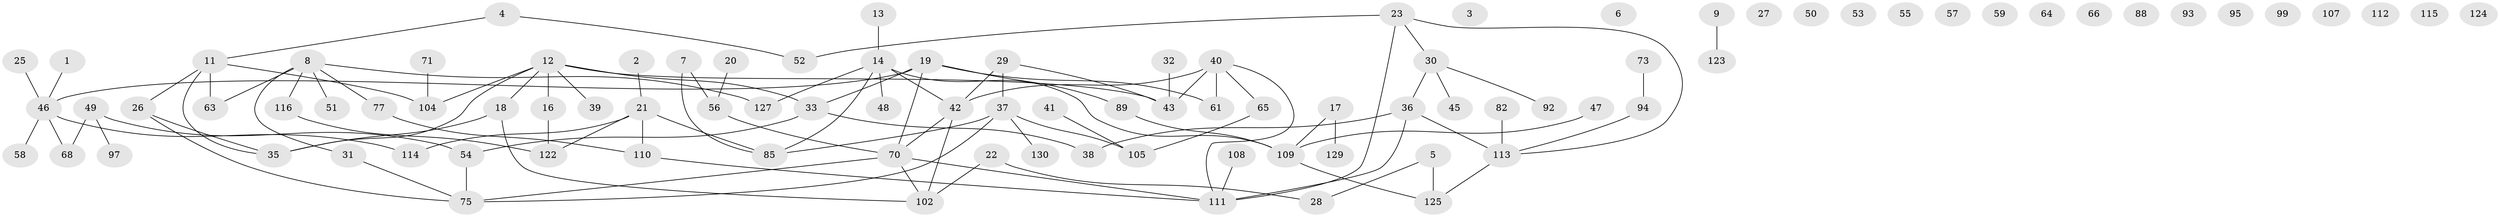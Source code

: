 // original degree distribution, {1: 0.2076923076923077, 0: 0.13846153846153847, 2: 0.2692307692307692, 5: 0.06153846153846154, 3: 0.2230769230769231, 4: 0.06923076923076923, 6: 0.03076923076923077}
// Generated by graph-tools (version 1.1) at 2025/41/03/06/25 10:41:24]
// undirected, 95 vertices, 105 edges
graph export_dot {
graph [start="1"]
  node [color=gray90,style=filled];
  1;
  2;
  3;
  4;
  5 [super="+10"];
  6;
  7 [super="+84"];
  8 [super="+15"];
  9 [super="+34"];
  11 [super="+78"];
  12 [super="+67"];
  13 [super="+60"];
  14 [super="+120"];
  16;
  17 [super="+72"];
  18;
  19 [super="+74"];
  20 [super="+44"];
  21 [super="+128"];
  22 [super="+119"];
  23 [super="+24"];
  25;
  26;
  27;
  28;
  29 [super="+121"];
  30;
  31 [super="+62"];
  32;
  33 [super="+98"];
  35 [super="+100"];
  36 [super="+69"];
  37 [super="+83"];
  38;
  39;
  40 [super="+79"];
  41;
  42 [super="+86"];
  43 [super="+91"];
  45 [super="+81"];
  46 [super="+76"];
  47;
  48;
  49 [super="+106"];
  50;
  51;
  52 [super="+101"];
  53;
  54;
  55;
  56;
  57;
  58;
  59;
  61;
  63;
  64;
  65;
  66;
  68;
  70 [super="+80"];
  71;
  73 [super="+90"];
  75 [super="+117"];
  77 [super="+87"];
  82;
  85 [super="+96"];
  88;
  89;
  92;
  93;
  94;
  95;
  97;
  99;
  102 [super="+103"];
  104 [super="+118"];
  105;
  107;
  108;
  109;
  110;
  111 [super="+126"];
  112;
  113;
  114;
  115;
  116;
  122;
  123;
  124;
  125;
  127;
  129;
  130;
  1 -- 46;
  2 -- 21;
  4 -- 52;
  4 -- 11;
  5 -- 125;
  5 -- 28;
  7 -- 56;
  7 -- 85;
  8 -- 63;
  8 -- 116;
  8 -- 127;
  8 -- 31;
  8 -- 51;
  8 -- 77;
  9 -- 123;
  11 -- 35;
  11 -- 104;
  11 -- 26;
  11 -- 63;
  12 -- 39;
  12 -- 43;
  12 -- 16;
  12 -- 33;
  12 -- 18;
  12 -- 35;
  12 -- 104;
  13 -- 14;
  14 -- 109;
  14 -- 48;
  14 -- 85;
  14 -- 42;
  14 -- 127;
  16 -- 122;
  17 -- 129;
  17 -- 109;
  18 -- 35;
  18 -- 102;
  19 -- 33;
  19 -- 61 [weight=2];
  19 -- 70 [weight=2];
  19 -- 89;
  19 -- 46;
  20 -- 56;
  21 -- 114;
  21 -- 122;
  21 -- 110;
  21 -- 85;
  22 -- 102;
  22 -- 28;
  23 -- 113;
  23 -- 52;
  23 -- 111;
  23 -- 30;
  25 -- 46;
  26 -- 75;
  26 -- 35;
  29 -- 37;
  29 -- 43;
  29 -- 42;
  30 -- 36;
  30 -- 92;
  30 -- 45;
  31 -- 75;
  32 -- 43;
  33 -- 38;
  33 -- 54;
  36 -- 38;
  36 -- 113;
  36 -- 111;
  37 -- 130;
  37 -- 105;
  37 -- 75;
  37 -- 85;
  40 -- 43;
  40 -- 111;
  40 -- 42;
  40 -- 65;
  40 -- 61;
  41 -- 105;
  42 -- 70;
  42 -- 102;
  46 -- 68;
  46 -- 114;
  46 -- 58;
  47 -- 109;
  49 -- 54;
  49 -- 68;
  49 -- 97;
  54 -- 75;
  56 -- 70;
  65 -- 105;
  70 -- 75;
  70 -- 111;
  70 -- 102;
  71 -- 104;
  73 -- 94;
  77 -- 110;
  82 -- 113;
  89 -- 109;
  94 -- 113;
  108 -- 111;
  109 -- 125;
  110 -- 111;
  113 -- 125;
  116 -- 122;
}
